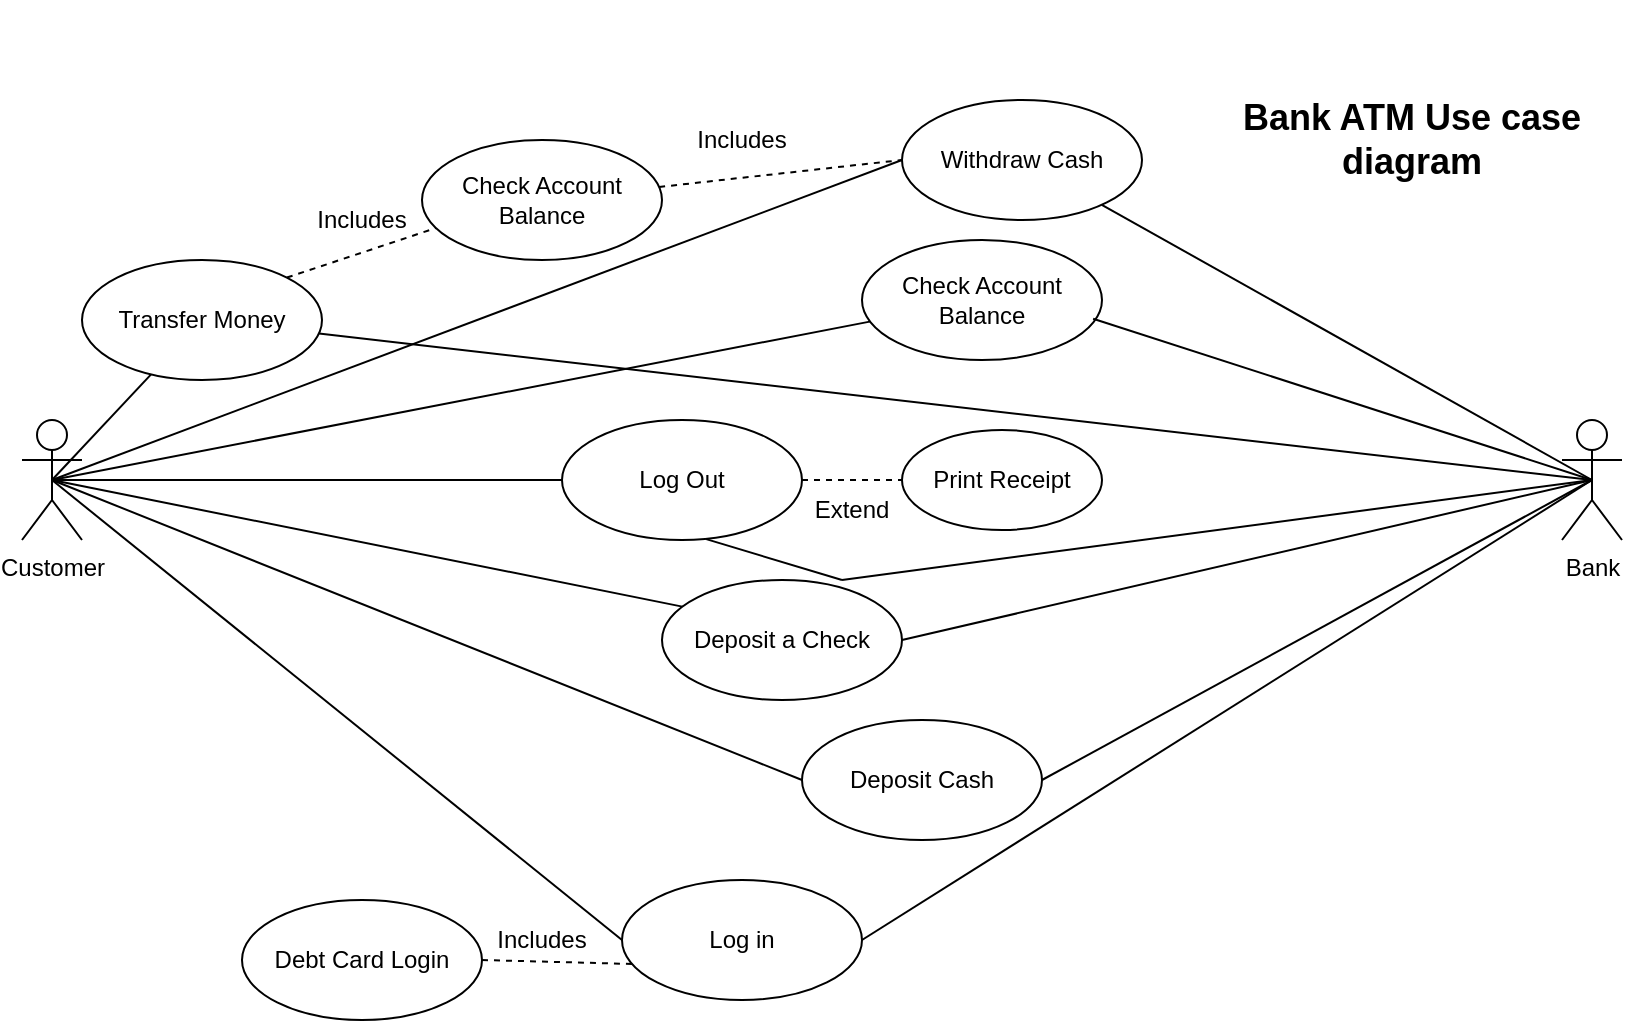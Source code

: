 <mxfile version="14.9.0" type="github">
  <diagram id="-sDyJY30lSewEsifZIPb" name="Page-1">
    <mxGraphModel dx="1149" dy="520" grid="1" gridSize="10" guides="1" tooltips="1" connect="1" arrows="1" fold="1" page="1" pageScale="1" pageWidth="850" pageHeight="1100" math="0" shadow="0">
      <root>
        <mxCell id="0" />
        <mxCell id="1" parent="0" />
        <mxCell id="Mk2k14Phhj9k0DoCfUoD-1" value="Customer" style="shape=umlActor;verticalLabelPosition=bottom;verticalAlign=top;html=1;outlineConnect=0;" vertex="1" parent="1">
          <mxGeometry x="20" y="430" width="30" height="60" as="geometry" />
        </mxCell>
        <mxCell id="Mk2k14Phhj9k0DoCfUoD-2" value="" style="endArrow=none;html=1;exitX=0.5;exitY=0.5;exitDx=0;exitDy=0;exitPerimeter=0;" edge="1" parent="1" source="Mk2k14Phhj9k0DoCfUoD-1" target="Mk2k14Phhj9k0DoCfUoD-3">
          <mxGeometry width="50" height="50" relative="1" as="geometry">
            <mxPoint x="420" y="530" as="sourcePoint" />
            <mxPoint x="120" y="400" as="targetPoint" />
          </mxGeometry>
        </mxCell>
        <mxCell id="Mk2k14Phhj9k0DoCfUoD-3" value="Transfer Money" style="ellipse;whiteSpace=wrap;html=1;" vertex="1" parent="1">
          <mxGeometry x="50" y="350" width="120" height="60" as="geometry" />
        </mxCell>
        <mxCell id="Mk2k14Phhj9k0DoCfUoD-4" value="" style="endArrow=none;dashed=1;html=1;exitX=1;exitY=0;exitDx=0;exitDy=0;entryX=0.065;entryY=0.729;entryDx=0;entryDy=0;entryPerimeter=0;" edge="1" parent="1" source="Mk2k14Phhj9k0DoCfUoD-3" target="Mk2k14Phhj9k0DoCfUoD-6">
          <mxGeometry width="50" height="50" relative="1" as="geometry">
            <mxPoint x="380" y="530" as="sourcePoint" />
            <mxPoint x="210" y="330" as="targetPoint" />
          </mxGeometry>
        </mxCell>
        <mxCell id="Mk2k14Phhj9k0DoCfUoD-5" value="Includes" style="text;html=1;strokeColor=none;fillColor=none;align=center;verticalAlign=middle;whiteSpace=wrap;rounded=0;" vertex="1" parent="1">
          <mxGeometry x="170" y="320" width="40" height="20" as="geometry" />
        </mxCell>
        <mxCell id="Mk2k14Phhj9k0DoCfUoD-6" value="Check Account Balance" style="ellipse;whiteSpace=wrap;html=1;" vertex="1" parent="1">
          <mxGeometry x="220" y="290" width="120" height="60" as="geometry" />
        </mxCell>
        <mxCell id="Mk2k14Phhj9k0DoCfUoD-7" value="" style="endArrow=none;dashed=1;html=1;entryX=0;entryY=0.5;entryDx=0;entryDy=0;" edge="1" parent="1" source="Mk2k14Phhj9k0DoCfUoD-6" target="Mk2k14Phhj9k0DoCfUoD-9">
          <mxGeometry width="50" height="50" relative="1" as="geometry">
            <mxPoint x="380" y="520" as="sourcePoint" />
            <mxPoint x="380" y="360" as="targetPoint" />
          </mxGeometry>
        </mxCell>
        <mxCell id="Mk2k14Phhj9k0DoCfUoD-8" value="Includes" style="text;html=1;strokeColor=none;fillColor=none;align=center;verticalAlign=middle;whiteSpace=wrap;rounded=0;" vertex="1" parent="1">
          <mxGeometry x="360" y="280" width="40" height="20" as="geometry" />
        </mxCell>
        <mxCell id="Mk2k14Phhj9k0DoCfUoD-9" value="Withdraw Cash" style="ellipse;whiteSpace=wrap;html=1;" vertex="1" parent="1">
          <mxGeometry x="460" y="270" width="120" height="60" as="geometry" />
        </mxCell>
        <mxCell id="Mk2k14Phhj9k0DoCfUoD-10" value="Bank" style="shape=umlActor;verticalLabelPosition=bottom;verticalAlign=top;html=1;outlineConnect=0;" vertex="1" parent="1">
          <mxGeometry x="790" y="430" width="30" height="60" as="geometry" />
        </mxCell>
        <mxCell id="Mk2k14Phhj9k0DoCfUoD-11" value="" style="endArrow=none;html=1;entryX=0.5;entryY=0.5;entryDx=0;entryDy=0;entryPerimeter=0;" edge="1" parent="1" source="Mk2k14Phhj9k0DoCfUoD-3" target="Mk2k14Phhj9k0DoCfUoD-10">
          <mxGeometry width="50" height="50" relative="1" as="geometry">
            <mxPoint x="380" y="520" as="sourcePoint" />
            <mxPoint x="430" y="470" as="targetPoint" />
          </mxGeometry>
        </mxCell>
        <mxCell id="Mk2k14Phhj9k0DoCfUoD-12" value="" style="endArrow=none;html=1;exitX=0.5;exitY=0.5;exitDx=0;exitDy=0;exitPerimeter=0;entryX=0;entryY=0.5;entryDx=0;entryDy=0;" edge="1" parent="1" source="Mk2k14Phhj9k0DoCfUoD-1" target="Mk2k14Phhj9k0DoCfUoD-9">
          <mxGeometry width="50" height="50" relative="1" as="geometry">
            <mxPoint x="380" y="520" as="sourcePoint" />
            <mxPoint x="430" y="470" as="targetPoint" />
          </mxGeometry>
        </mxCell>
        <mxCell id="Mk2k14Phhj9k0DoCfUoD-13" value="" style="endArrow=none;html=1;entryX=0.5;entryY=0.5;entryDx=0;entryDy=0;entryPerimeter=0;" edge="1" parent="1" source="Mk2k14Phhj9k0DoCfUoD-9" target="Mk2k14Phhj9k0DoCfUoD-10">
          <mxGeometry width="50" height="50" relative="1" as="geometry">
            <mxPoint x="380" y="520" as="sourcePoint" />
            <mxPoint x="430" y="470" as="targetPoint" />
          </mxGeometry>
        </mxCell>
        <mxCell id="Mk2k14Phhj9k0DoCfUoD-16" value="" style="endArrow=none;html=1;exitX=0.5;exitY=0.5;exitDx=0;exitDy=0;exitPerimeter=0;entryX=0.043;entryY=0.676;entryDx=0;entryDy=0;entryPerimeter=0;" edge="1" parent="1" source="Mk2k14Phhj9k0DoCfUoD-1" target="Mk2k14Phhj9k0DoCfUoD-18">
          <mxGeometry width="50" height="50" relative="1" as="geometry">
            <mxPoint x="380" y="520" as="sourcePoint" />
            <mxPoint x="371.053" y="417.462" as="targetPoint" />
          </mxGeometry>
        </mxCell>
        <mxCell id="Mk2k14Phhj9k0DoCfUoD-18" value="Check Account Balance" style="ellipse;whiteSpace=wrap;html=1;" vertex="1" parent="1">
          <mxGeometry x="440" y="340" width="120" height="60" as="geometry" />
        </mxCell>
        <mxCell id="Mk2k14Phhj9k0DoCfUoD-19" value="" style="endArrow=none;html=1;entryX=0.5;entryY=0.5;entryDx=0;entryDy=0;entryPerimeter=0;exitX=0.963;exitY=0.656;exitDx=0;exitDy=0;exitPerimeter=0;" edge="1" parent="1" source="Mk2k14Phhj9k0DoCfUoD-18" target="Mk2k14Phhj9k0DoCfUoD-10">
          <mxGeometry width="50" height="50" relative="1" as="geometry">
            <mxPoint x="380" y="510" as="sourcePoint" />
            <mxPoint x="430" y="460" as="targetPoint" />
          </mxGeometry>
        </mxCell>
        <mxCell id="Mk2k14Phhj9k0DoCfUoD-21" value="" style="endArrow=none;html=1;exitX=0.5;exitY=0.5;exitDx=0;exitDy=0;exitPerimeter=0;entryX=0;entryY=0.5;entryDx=0;entryDy=0;" edge="1" parent="1" source="Mk2k14Phhj9k0DoCfUoD-1" target="Mk2k14Phhj9k0DoCfUoD-22">
          <mxGeometry width="50" height="50" relative="1" as="geometry">
            <mxPoint x="380" y="510" as="sourcePoint" />
            <mxPoint x="270" y="460" as="targetPoint" />
          </mxGeometry>
        </mxCell>
        <mxCell id="Mk2k14Phhj9k0DoCfUoD-22" value="Log Out" style="ellipse;whiteSpace=wrap;html=1;" vertex="1" parent="1">
          <mxGeometry x="290" y="430" width="120" height="60" as="geometry" />
        </mxCell>
        <mxCell id="Mk2k14Phhj9k0DoCfUoD-24" value="" style="endArrow=none;html=1;entryX=0.601;entryY=0.993;entryDx=0;entryDy=0;entryPerimeter=0;" edge="1" parent="1" target="Mk2k14Phhj9k0DoCfUoD-22">
          <mxGeometry width="50" height="50" relative="1" as="geometry">
            <mxPoint x="430" y="510" as="sourcePoint" />
            <mxPoint x="430" y="460" as="targetPoint" />
          </mxGeometry>
        </mxCell>
        <mxCell id="Mk2k14Phhj9k0DoCfUoD-27" value="" style="endArrow=none;html=1;entryX=0.5;entryY=0.5;entryDx=0;entryDy=0;entryPerimeter=0;" edge="1" parent="1" target="Mk2k14Phhj9k0DoCfUoD-10">
          <mxGeometry width="50" height="50" relative="1" as="geometry">
            <mxPoint x="430" y="510" as="sourcePoint" />
            <mxPoint x="430" y="460" as="targetPoint" />
          </mxGeometry>
        </mxCell>
        <mxCell id="Mk2k14Phhj9k0DoCfUoD-28" value="Print Receipt" style="ellipse;whiteSpace=wrap;html=1;" vertex="1" parent="1">
          <mxGeometry x="460" y="435" width="100" height="50" as="geometry" />
        </mxCell>
        <mxCell id="Mk2k14Phhj9k0DoCfUoD-29" value="" style="endArrow=none;dashed=1;html=1;entryX=0;entryY=0.5;entryDx=0;entryDy=0;exitX=1;exitY=0.5;exitDx=0;exitDy=0;" edge="1" parent="1" source="Mk2k14Phhj9k0DoCfUoD-22" target="Mk2k14Phhj9k0DoCfUoD-28">
          <mxGeometry width="50" height="50" relative="1" as="geometry">
            <mxPoint x="330" y="330" as="sourcePoint" />
            <mxPoint x="490" y="330" as="targetPoint" />
          </mxGeometry>
        </mxCell>
        <mxCell id="Mk2k14Phhj9k0DoCfUoD-30" value="Extend" style="text;html=1;strokeColor=none;fillColor=none;align=center;verticalAlign=middle;whiteSpace=wrap;rounded=0;" vertex="1" parent="1">
          <mxGeometry x="410" y="465" width="50" height="20" as="geometry" />
        </mxCell>
        <mxCell id="Mk2k14Phhj9k0DoCfUoD-31" value="" style="endArrow=none;html=1;exitX=0.5;exitY=0.5;exitDx=0;exitDy=0;exitPerimeter=0;entryX=0.095;entryY=0.226;entryDx=0;entryDy=0;entryPerimeter=0;" edge="1" parent="1" source="Mk2k14Phhj9k0DoCfUoD-1" target="Mk2k14Phhj9k0DoCfUoD-32">
          <mxGeometry width="50" height="50" relative="1" as="geometry">
            <mxPoint x="380" y="510" as="sourcePoint" />
            <mxPoint x="170" y="490" as="targetPoint" />
          </mxGeometry>
        </mxCell>
        <mxCell id="Mk2k14Phhj9k0DoCfUoD-32" value="Deposit a Check" style="ellipse;whiteSpace=wrap;html=1;" vertex="1" parent="1">
          <mxGeometry x="340" y="510" width="120" height="60" as="geometry" />
        </mxCell>
        <mxCell id="Mk2k14Phhj9k0DoCfUoD-33" value="" style="endArrow=none;html=1;exitX=1;exitY=0.5;exitDx=0;exitDy=0;entryX=0.5;entryY=0.5;entryDx=0;entryDy=0;entryPerimeter=0;" edge="1" parent="1" source="Mk2k14Phhj9k0DoCfUoD-32" target="Mk2k14Phhj9k0DoCfUoD-10">
          <mxGeometry width="50" height="50" relative="1" as="geometry">
            <mxPoint x="380" y="510" as="sourcePoint" />
            <mxPoint x="430" y="460" as="targetPoint" />
          </mxGeometry>
        </mxCell>
        <mxCell id="Mk2k14Phhj9k0DoCfUoD-34" value="" style="endArrow=none;html=1;exitX=0.5;exitY=0.5;exitDx=0;exitDy=0;exitPerimeter=0;entryX=0;entryY=0.5;entryDx=0;entryDy=0;" edge="1" parent="1" source="Mk2k14Phhj9k0DoCfUoD-1" target="Mk2k14Phhj9k0DoCfUoD-35">
          <mxGeometry width="50" height="50" relative="1" as="geometry">
            <mxPoint x="380" y="510" as="sourcePoint" />
            <mxPoint x="320" y="590" as="targetPoint" />
          </mxGeometry>
        </mxCell>
        <mxCell id="Mk2k14Phhj9k0DoCfUoD-35" value="Deposit Cash" style="ellipse;whiteSpace=wrap;html=1;" vertex="1" parent="1">
          <mxGeometry x="410" y="580" width="120" height="60" as="geometry" />
        </mxCell>
        <mxCell id="Mk2k14Phhj9k0DoCfUoD-36" value="" style="endArrow=none;html=1;entryX=0.5;entryY=0.5;entryDx=0;entryDy=0;entryPerimeter=0;exitX=1;exitY=0.5;exitDx=0;exitDy=0;" edge="1" parent="1" source="Mk2k14Phhj9k0DoCfUoD-35" target="Mk2k14Phhj9k0DoCfUoD-10">
          <mxGeometry width="50" height="50" relative="1" as="geometry">
            <mxPoint x="480" y="603" as="sourcePoint" />
            <mxPoint x="430" y="460" as="targetPoint" />
          </mxGeometry>
        </mxCell>
        <mxCell id="Mk2k14Phhj9k0DoCfUoD-37" value="" style="endArrow=none;html=1;exitX=0.5;exitY=0.5;exitDx=0;exitDy=0;exitPerimeter=0;entryX=0;entryY=0.5;entryDx=0;entryDy=0;" edge="1" parent="1" source="Mk2k14Phhj9k0DoCfUoD-1" target="Mk2k14Phhj9k0DoCfUoD-39">
          <mxGeometry width="50" height="50" relative="1" as="geometry">
            <mxPoint x="380" y="510" as="sourcePoint" />
            <mxPoint x="470" y="680" as="targetPoint" />
          </mxGeometry>
        </mxCell>
        <mxCell id="Mk2k14Phhj9k0DoCfUoD-39" value="Log in" style="ellipse;whiteSpace=wrap;html=1;" vertex="1" parent="1">
          <mxGeometry x="320" y="660" width="120" height="60" as="geometry" />
        </mxCell>
        <mxCell id="Mk2k14Phhj9k0DoCfUoD-40" value="" style="endArrow=none;html=1;entryX=0.5;entryY=0.5;entryDx=0;entryDy=0;entryPerimeter=0;exitX=1;exitY=0.5;exitDx=0;exitDy=0;" edge="1" parent="1" source="Mk2k14Phhj9k0DoCfUoD-39" target="Mk2k14Phhj9k0DoCfUoD-10">
          <mxGeometry width="50" height="50" relative="1" as="geometry">
            <mxPoint x="380" y="510" as="sourcePoint" />
            <mxPoint x="430" y="460" as="targetPoint" />
          </mxGeometry>
        </mxCell>
        <mxCell id="Mk2k14Phhj9k0DoCfUoD-42" value="Debt Card Login" style="ellipse;whiteSpace=wrap;html=1;" vertex="1" parent="1">
          <mxGeometry x="130" y="670" width="120" height="60" as="geometry" />
        </mxCell>
        <mxCell id="Mk2k14Phhj9k0DoCfUoD-43" value="" style="endArrow=none;dashed=1;html=1;exitX=1;exitY=0.5;exitDx=0;exitDy=0;" edge="1" parent="1" source="Mk2k14Phhj9k0DoCfUoD-42">
          <mxGeometry width="50" height="50" relative="1" as="geometry">
            <mxPoint x="380" y="550" as="sourcePoint" />
            <mxPoint x="326" y="702" as="targetPoint" />
          </mxGeometry>
        </mxCell>
        <mxCell id="Mk2k14Phhj9k0DoCfUoD-45" value="Includes" style="text;html=1;strokeColor=none;fillColor=none;align=center;verticalAlign=middle;whiteSpace=wrap;rounded=0;" vertex="1" parent="1">
          <mxGeometry x="260" y="680" width="40" height="20" as="geometry" />
        </mxCell>
        <mxCell id="Mk2k14Phhj9k0DoCfUoD-46" value="&lt;b&gt;&lt;font style=&quot;font-size: 18px&quot;&gt;Bank ATM Use case diagram&lt;/font&gt;&lt;/b&gt;" style="text;html=1;strokeColor=none;fillColor=none;align=center;verticalAlign=middle;whiteSpace=wrap;rounded=0;" vertex="1" parent="1">
          <mxGeometry x="610" y="220" width="210" height="140" as="geometry" />
        </mxCell>
      </root>
    </mxGraphModel>
  </diagram>
</mxfile>
